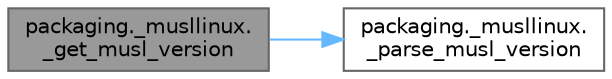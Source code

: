 digraph "packaging._musllinux._get_musl_version"
{
 // LATEX_PDF_SIZE
  bgcolor="transparent";
  edge [fontname=Helvetica,fontsize=10,labelfontname=Helvetica,labelfontsize=10];
  node [fontname=Helvetica,fontsize=10,shape=box,height=0.2,width=0.4];
  rankdir="LR";
  Node1 [id="Node000001",label="packaging._musllinux.\l_get_musl_version",height=0.2,width=0.4,color="gray40", fillcolor="grey60", style="filled", fontcolor="black",tooltip=" "];
  Node1 -> Node2 [id="edge1_Node000001_Node000002",color="steelblue1",style="solid",tooltip=" "];
  Node2 [id="Node000002",label="packaging._musllinux.\l_parse_musl_version",height=0.2,width=0.4,color="grey40", fillcolor="white", style="filled",URL="$namespacepackaging_1_1__musllinux.html#ab41f236a9347d5f37b02a1d3d5e85fef",tooltip=" "];
}
